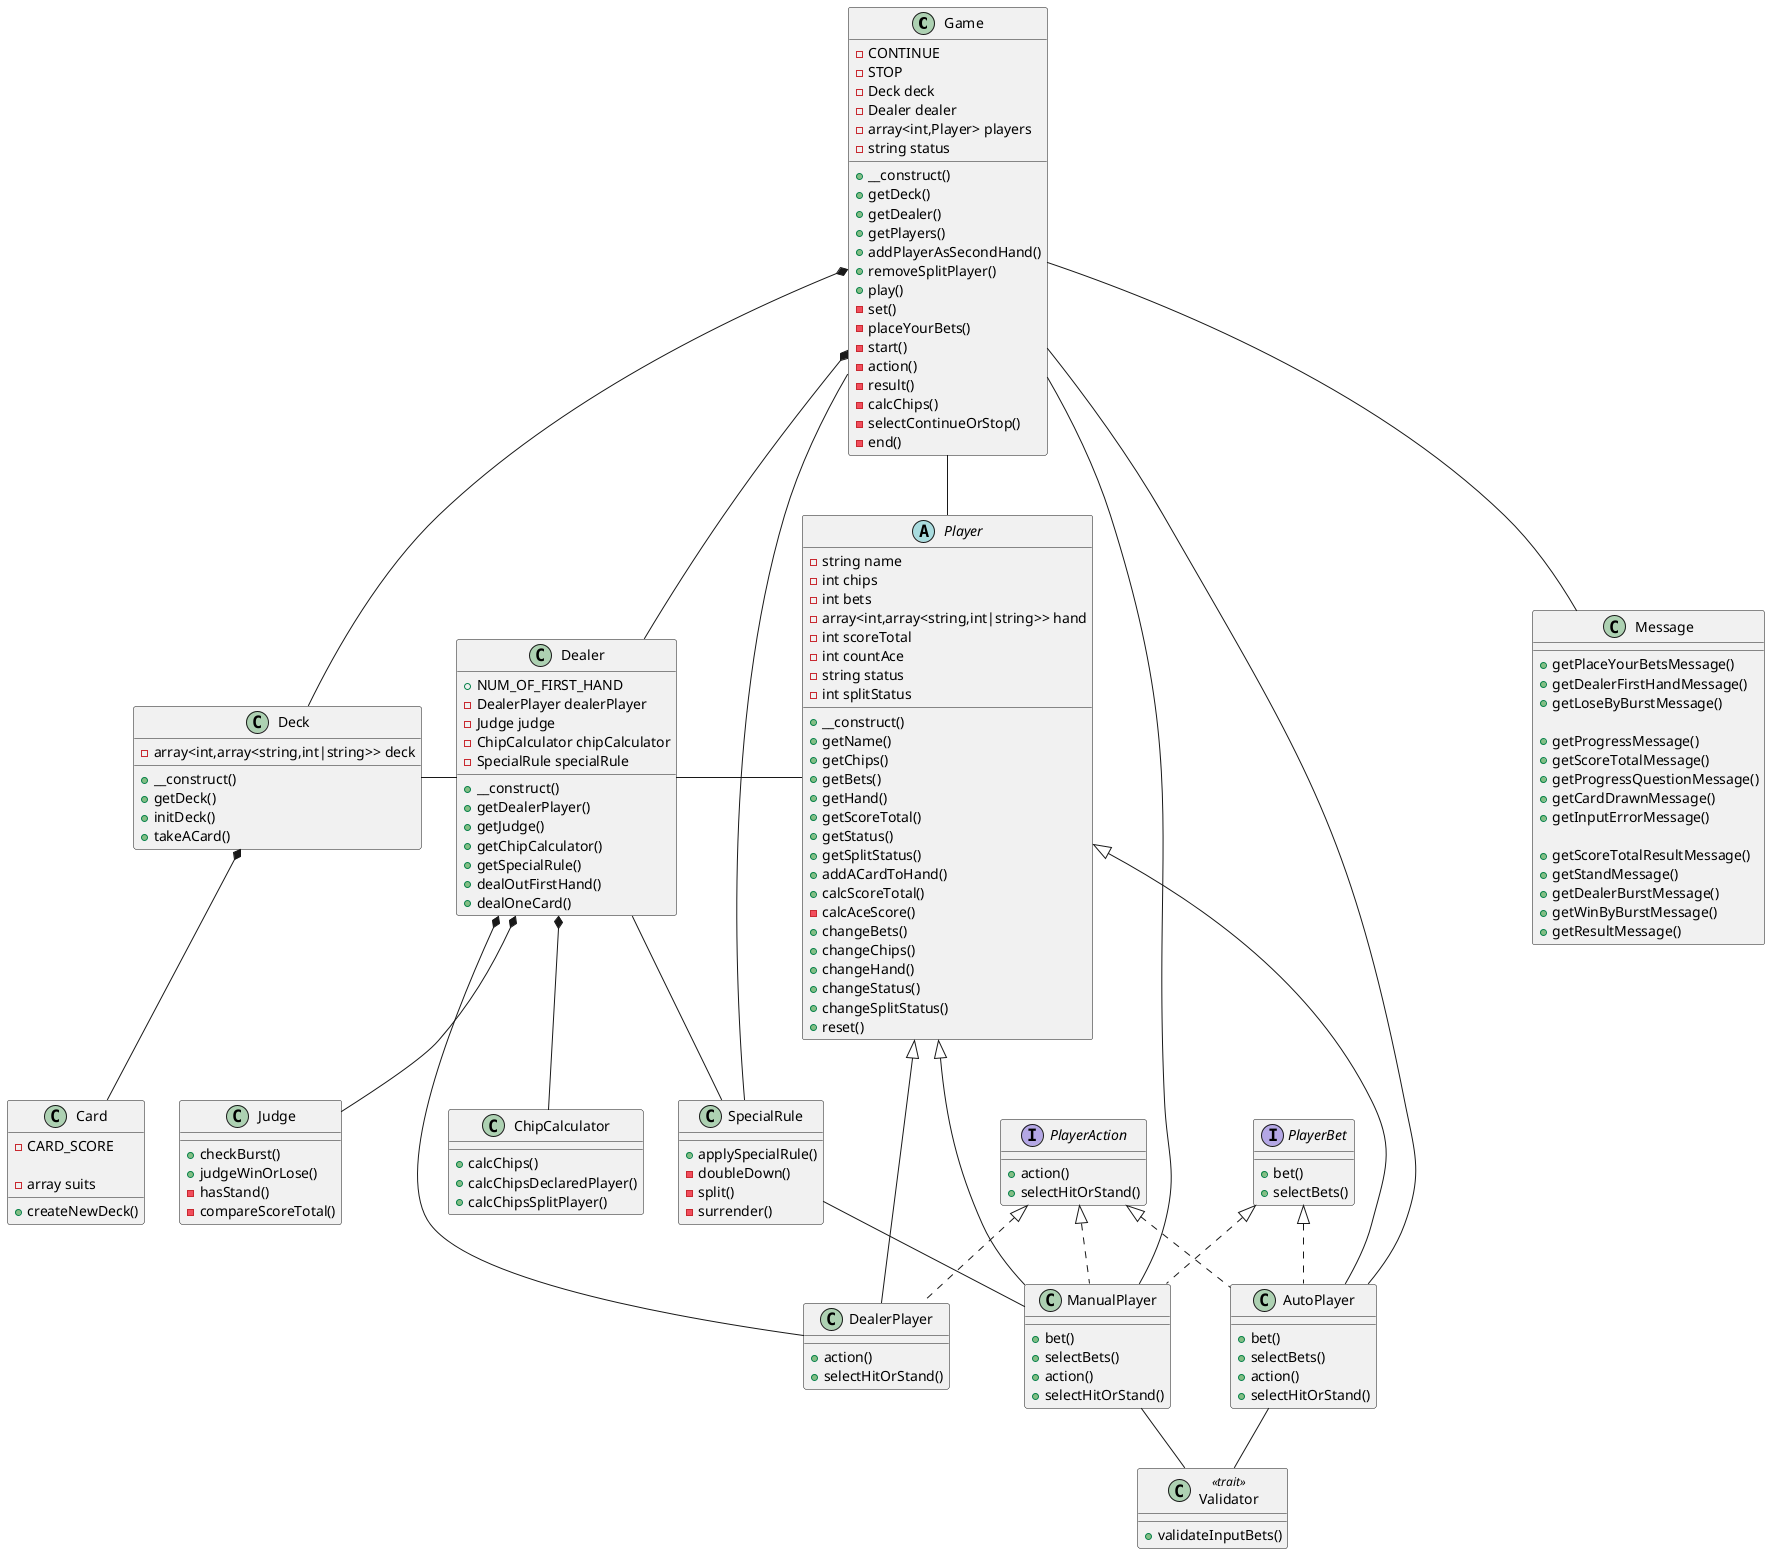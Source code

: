 @startuml Blackjack

class Game {
  -CONTINUE
  -STOP
  -Deck deck
  -Dealer dealer
  -array<int,Player> players
  -string status

  +__construct()
  +getDeck()
  +getDealer()
  +getPlayers()
  +addPlayerAsSecondHand()
  +removeSplitPlayer()
  +play()
  -set()
  -placeYourBets()
  -start()
  -action()
  -result()
  -calcChips()
  -selectContinueOrStop()
  -end()
}

class Deck {
  -array<int,array<string,int|string>> deck

  +__construct()
  +getDeck()
  +initDeck()
  +takeACard()
}

class Card {
  -CARD_SCORE

  -array suits
  +createNewDeck()
}

class Dealer {
  +NUM_OF_FIRST_HAND
  -DealerPlayer dealerPlayer
  -Judge judge
  -ChipCalculator chipCalculator
  -SpecialRule specialRule

  +__construct()
  +getDealerPlayer()
  +getJudge()
  +getChipCalculator()
  +getSpecialRule()
  +dealOutFirstHand()
  +dealOneCard()
}

class Judge {
  +checkBurst()
  +judgeWinOrLose()
  -hasStand()
  -compareScoreTotal()
}

class ChipCalculator {
  +calcChips()
  +calcChipsDeclaredPlayer()
  +calcChipsSplitPlayer()
}

class SpecialRule {
  +applySpecialRule()
  -doubleDown()
  -split()
  -surrender()

}

abstract Player {
  -string name
  -int chips
  -int bets
  -array<int,array<string,int|string>> hand
  -int scoreTotal
  -int countAce
  -string status
  -int splitStatus

  +__construct()
  +getName()
  +getChips()
  +getBets()
  +getHand()
  +getScoreTotal()
  +getStatus()
  +getSplitStatus()
  +addACardToHand()
  +calcScoreTotal()
  -calcAceScore()
  +changeBets()
  +changeChips()
  +changeHand()
  +changeStatus()
  +changeSplitStatus()
  +reset()
}

interface PlayerAction {
  +action()
  +selectHitOrStand()
}

interface PlayerBet {
  +bet()
  +selectBets()
}

class DealerPlayer {
  +action()
  +selectHitOrStand()
}

class ManualPlayer {
  +bet()
  +selectBets()
  +action()
  +selectHitOrStand()
}

class AutoPlayer {
  +bet()
  +selectBets()
  +action()
  +selectHitOrStand()
}

class Validator <<trait>> {
  +validateInputBets()
}

class Message {
  +getPlaceYourBetsMessage()
  +getDealerFirstHandMessage()
  +getLoseByBurstMessage()

  +getProgressMessage()
  +getScoreTotalMessage()
  +getProgressQuestionMessage()
  +getCardDrawnMessage()
  +getInputErrorMessage()

  +getScoreTotalResultMessage()
  +getStandMessage()
  +getDealerBurstMessage()
  +getWinByBurstMessage()
  +getResultMessage()
}

Game *-- Deck
Deck *-- Card
Game *-- Dealer
Deck - Dealer
Dealer - Player
Dealer *-- Judge
Dealer *-- ChipCalculator
Dealer -- SpecialRule
Game -- SpecialRule
SpecialRule -- ManualPlayer
Dealer *-- DealerPlayer
Game -- Player
Game --- ManualPlayer
Game --- AutoPlayer
Player <|--- DealerPlayer
Player <|--- ManualPlayer
Player <|--- AutoPlayer
PlayerAction <|.. DealerPlayer
PlayerAction <|.. ManualPlayer
PlayerAction <|.. AutoPlayer
PlayerBet <|.. ManualPlayer
PlayerBet <|.. AutoPlayer
ManualPlayer -- Validator
AutoPlayer -- Validator
Game -- Message

@enduml
